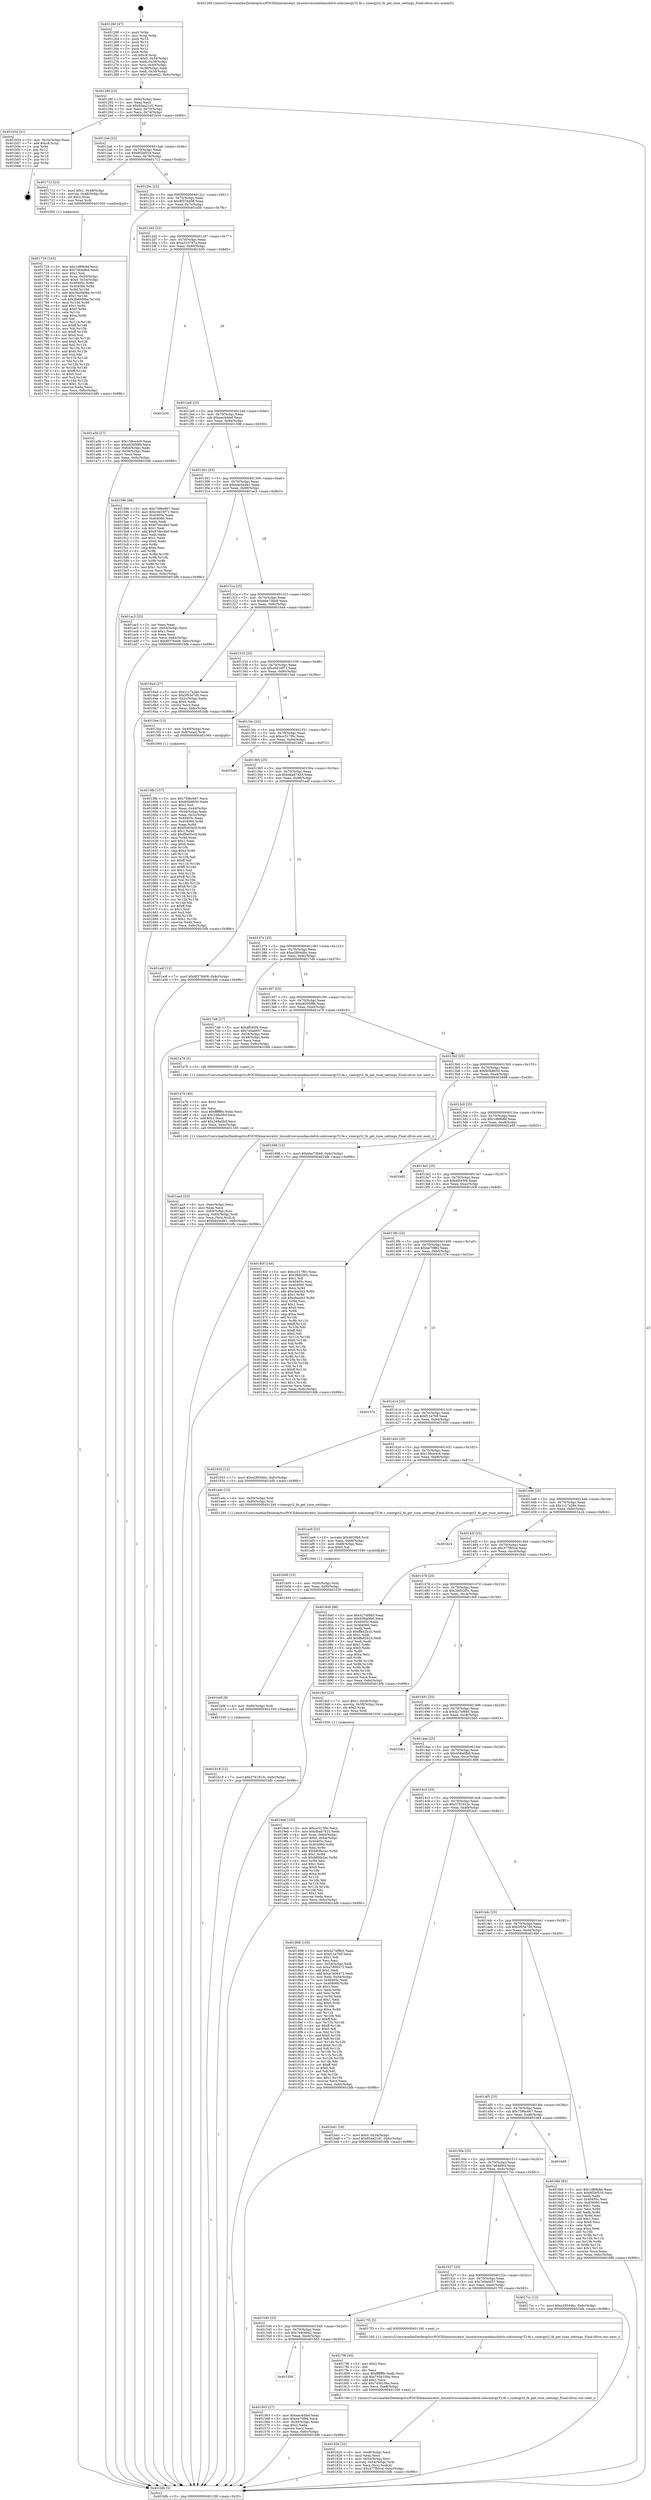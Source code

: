 digraph "0x401260" {
  label = "0x401260 (/mnt/c/Users/mathe/Desktop/tcc/POCII/binaries/extr_linuxdriversmediausbdvb-usbcinergyT2-fe.c_cinergyt2_fe_get_tune_settings_Final-ollvm.out::main(0))"
  labelloc = "t"
  node[shape=record]

  Entry [label="",width=0.3,height=0.3,shape=circle,fillcolor=black,style=filled]
  "0x40128f" [label="{
     0x40128f [23]\l
     | [instrs]\l
     &nbsp;&nbsp;0x40128f \<+3\>: mov -0x6c(%rbp),%eax\l
     &nbsp;&nbsp;0x401292 \<+2\>: mov %eax,%ecx\l
     &nbsp;&nbsp;0x401294 \<+6\>: sub $0x85aa21d1,%ecx\l
     &nbsp;&nbsp;0x40129a \<+3\>: mov %eax,-0x70(%rbp)\l
     &nbsp;&nbsp;0x40129d \<+3\>: mov %ecx,-0x74(%rbp)\l
     &nbsp;&nbsp;0x4012a0 \<+6\>: je 0000000000401b54 \<main+0x8f4\>\l
  }"]
  "0x401b54" [label="{
     0x401b54 [21]\l
     | [instrs]\l
     &nbsp;&nbsp;0x401b54 \<+3\>: mov -0x34(%rbp),%eax\l
     &nbsp;&nbsp;0x401b57 \<+7\>: add $0xc8,%rsp\l
     &nbsp;&nbsp;0x401b5e \<+1\>: pop %rbx\l
     &nbsp;&nbsp;0x401b5f \<+2\>: pop %r12\l
     &nbsp;&nbsp;0x401b61 \<+2\>: pop %r13\l
     &nbsp;&nbsp;0x401b63 \<+2\>: pop %r14\l
     &nbsp;&nbsp;0x401b65 \<+2\>: pop %r15\l
     &nbsp;&nbsp;0x401b67 \<+1\>: pop %rbp\l
     &nbsp;&nbsp;0x401b68 \<+1\>: ret\l
  }"]
  "0x4012a6" [label="{
     0x4012a6 [22]\l
     | [instrs]\l
     &nbsp;&nbsp;0x4012a6 \<+5\>: jmp 00000000004012ab \<main+0x4b\>\l
     &nbsp;&nbsp;0x4012ab \<+3\>: mov -0x70(%rbp),%eax\l
     &nbsp;&nbsp;0x4012ae \<+5\>: sub $0x8f2bf534,%eax\l
     &nbsp;&nbsp;0x4012b3 \<+3\>: mov %eax,-0x78(%rbp)\l
     &nbsp;&nbsp;0x4012b6 \<+6\>: je 0000000000401712 \<main+0x4b2\>\l
  }"]
  Exit [label="",width=0.3,height=0.3,shape=circle,fillcolor=black,style=filled,peripheries=2]
  "0x401712" [label="{
     0x401712 [23]\l
     | [instrs]\l
     &nbsp;&nbsp;0x401712 \<+7\>: movl $0x1,-0x48(%rbp)\l
     &nbsp;&nbsp;0x401719 \<+4\>: movslq -0x48(%rbp),%rax\l
     &nbsp;&nbsp;0x40171d \<+4\>: shl $0x2,%rax\l
     &nbsp;&nbsp;0x401721 \<+3\>: mov %rax,%rdi\l
     &nbsp;&nbsp;0x401724 \<+5\>: call 0000000000401050 \<malloc@plt\>\l
     | [calls]\l
     &nbsp;&nbsp;0x401050 \{1\} (unknown)\l
  }"]
  "0x4012bc" [label="{
     0x4012bc [22]\l
     | [instrs]\l
     &nbsp;&nbsp;0x4012bc \<+5\>: jmp 00000000004012c1 \<main+0x61\>\l
     &nbsp;&nbsp;0x4012c1 \<+3\>: mov -0x70(%rbp),%eax\l
     &nbsp;&nbsp;0x4012c4 \<+5\>: sub $0x8f378408,%eax\l
     &nbsp;&nbsp;0x4012c9 \<+3\>: mov %eax,-0x7c(%rbp)\l
     &nbsp;&nbsp;0x4012cc \<+6\>: je 0000000000401a5b \<main+0x7fb\>\l
  }"]
  "0x401b18" [label="{
     0x401b18 [12]\l
     | [instrs]\l
     &nbsp;&nbsp;0x401b18 \<+7\>: movl $0x5761913c,-0x6c(%rbp)\l
     &nbsp;&nbsp;0x401b1f \<+5\>: jmp 0000000000401bfb \<main+0x99b\>\l
  }"]
  "0x401a5b" [label="{
     0x401a5b [27]\l
     | [instrs]\l
     &nbsp;&nbsp;0x401a5b \<+5\>: mov $0x158ce4c9,%eax\l
     &nbsp;&nbsp;0x401a60 \<+5\>: mov $0xe8305f8b,%ecx\l
     &nbsp;&nbsp;0x401a65 \<+3\>: mov -0x64(%rbp),%edx\l
     &nbsp;&nbsp;0x401a68 \<+3\>: cmp -0x58(%rbp),%edx\l
     &nbsp;&nbsp;0x401a6b \<+3\>: cmovl %ecx,%eax\l
     &nbsp;&nbsp;0x401a6e \<+3\>: mov %eax,-0x6c(%rbp)\l
     &nbsp;&nbsp;0x401a71 \<+5\>: jmp 0000000000401bfb \<main+0x99b\>\l
  }"]
  "0x4012d2" [label="{
     0x4012d2 [22]\l
     | [instrs]\l
     &nbsp;&nbsp;0x4012d2 \<+5\>: jmp 00000000004012d7 \<main+0x77\>\l
     &nbsp;&nbsp;0x4012d7 \<+3\>: mov -0x70(%rbp),%eax\l
     &nbsp;&nbsp;0x4012da \<+5\>: sub $0xa3107e7a,%eax\l
     &nbsp;&nbsp;0x4012df \<+3\>: mov %eax,-0x80(%rbp)\l
     &nbsp;&nbsp;0x4012e2 \<+6\>: je 0000000000401b30 \<main+0x8d0\>\l
  }"]
  "0x401b0f" [label="{
     0x401b0f [9]\l
     | [instrs]\l
     &nbsp;&nbsp;0x401b0f \<+4\>: mov -0x60(%rbp),%rdi\l
     &nbsp;&nbsp;0x401b13 \<+5\>: call 0000000000401030 \<free@plt\>\l
     | [calls]\l
     &nbsp;&nbsp;0x401030 \{1\} (unknown)\l
  }"]
  "0x401b30" [label="{
     0x401b30\l
  }", style=dashed]
  "0x4012e8" [label="{
     0x4012e8 [25]\l
     | [instrs]\l
     &nbsp;&nbsp;0x4012e8 \<+5\>: jmp 00000000004012ed \<main+0x8d\>\l
     &nbsp;&nbsp;0x4012ed \<+3\>: mov -0x70(%rbp),%eax\l
     &nbsp;&nbsp;0x4012f0 \<+5\>: sub $0xaec4ddef,%eax\l
     &nbsp;&nbsp;0x4012f5 \<+6\>: mov %eax,-0x84(%rbp)\l
     &nbsp;&nbsp;0x4012fb \<+6\>: je 0000000000401596 \<main+0x336\>\l
  }"]
  "0x401b00" [label="{
     0x401b00 [15]\l
     | [instrs]\l
     &nbsp;&nbsp;0x401b00 \<+4\>: mov -0x50(%rbp),%rdi\l
     &nbsp;&nbsp;0x401b04 \<+6\>: mov %eax,-0xf0(%rbp)\l
     &nbsp;&nbsp;0x401b0a \<+5\>: call 0000000000401030 \<free@plt\>\l
     | [calls]\l
     &nbsp;&nbsp;0x401030 \{1\} (unknown)\l
  }"]
  "0x401596" [label="{
     0x401596 [88]\l
     | [instrs]\l
     &nbsp;&nbsp;0x401596 \<+5\>: mov $0x759bc667,%eax\l
     &nbsp;&nbsp;0x40159b \<+5\>: mov $0xc0d16f71,%ecx\l
     &nbsp;&nbsp;0x4015a0 \<+7\>: mov 0x40405c,%edx\l
     &nbsp;&nbsp;0x4015a7 \<+7\>: mov 0x404060,%esi\l
     &nbsp;&nbsp;0x4015ae \<+2\>: mov %edx,%edi\l
     &nbsp;&nbsp;0x4015b0 \<+6\>: sub $0x87dec4b0,%edi\l
     &nbsp;&nbsp;0x4015b6 \<+3\>: sub $0x1,%edi\l
     &nbsp;&nbsp;0x4015b9 \<+6\>: add $0x87dec4b0,%edi\l
     &nbsp;&nbsp;0x4015bf \<+3\>: imul %edi,%edx\l
     &nbsp;&nbsp;0x4015c2 \<+3\>: and $0x1,%edx\l
     &nbsp;&nbsp;0x4015c5 \<+3\>: cmp $0x0,%edx\l
     &nbsp;&nbsp;0x4015c8 \<+4\>: sete %r8b\l
     &nbsp;&nbsp;0x4015cc \<+3\>: cmp $0xa,%esi\l
     &nbsp;&nbsp;0x4015cf \<+4\>: setl %r9b\l
     &nbsp;&nbsp;0x4015d3 \<+3\>: mov %r8b,%r10b\l
     &nbsp;&nbsp;0x4015d6 \<+3\>: and %r9b,%r10b\l
     &nbsp;&nbsp;0x4015d9 \<+3\>: xor %r9b,%r8b\l
     &nbsp;&nbsp;0x4015dc \<+3\>: or %r8b,%r10b\l
     &nbsp;&nbsp;0x4015df \<+4\>: test $0x1,%r10b\l
     &nbsp;&nbsp;0x4015e3 \<+3\>: cmovne %ecx,%eax\l
     &nbsp;&nbsp;0x4015e6 \<+3\>: mov %eax,-0x6c(%rbp)\l
     &nbsp;&nbsp;0x4015e9 \<+5\>: jmp 0000000000401bfb \<main+0x99b\>\l
  }"]
  "0x401301" [label="{
     0x401301 [25]\l
     | [instrs]\l
     &nbsp;&nbsp;0x401301 \<+5\>: jmp 0000000000401306 \<main+0xa6\>\l
     &nbsp;&nbsp;0x401306 \<+3\>: mov -0x70(%rbp),%eax\l
     &nbsp;&nbsp;0x401309 \<+5\>: sub $0xb4e5e4b1,%eax\l
     &nbsp;&nbsp;0x40130e \<+6\>: mov %eax,-0x88(%rbp)\l
     &nbsp;&nbsp;0x401314 \<+6\>: je 0000000000401ac3 \<main+0x863\>\l
  }"]
  "0x401ae9" [label="{
     0x401ae9 [23]\l
     | [instrs]\l
     &nbsp;&nbsp;0x401ae9 \<+10\>: movabs $0x4020b6,%rdi\l
     &nbsp;&nbsp;0x401af3 \<+3\>: mov %eax,-0x68(%rbp)\l
     &nbsp;&nbsp;0x401af6 \<+3\>: mov -0x68(%rbp),%esi\l
     &nbsp;&nbsp;0x401af9 \<+2\>: mov $0x0,%al\l
     &nbsp;&nbsp;0x401afb \<+5\>: call 0000000000401040 \<printf@plt\>\l
     | [calls]\l
     &nbsp;&nbsp;0x401040 \{1\} (unknown)\l
  }"]
  "0x401ac3" [label="{
     0x401ac3 [25]\l
     | [instrs]\l
     &nbsp;&nbsp;0x401ac3 \<+2\>: xor %eax,%eax\l
     &nbsp;&nbsp;0x401ac5 \<+3\>: mov -0x64(%rbp),%ecx\l
     &nbsp;&nbsp;0x401ac8 \<+3\>: sub $0x1,%eax\l
     &nbsp;&nbsp;0x401acb \<+2\>: sub %eax,%ecx\l
     &nbsp;&nbsp;0x401acd \<+3\>: mov %ecx,-0x64(%rbp)\l
     &nbsp;&nbsp;0x401ad0 \<+7\>: movl $0x8f378408,-0x6c(%rbp)\l
     &nbsp;&nbsp;0x401ad7 \<+5\>: jmp 0000000000401bfb \<main+0x99b\>\l
  }"]
  "0x40131a" [label="{
     0x40131a [25]\l
     | [instrs]\l
     &nbsp;&nbsp;0x40131a \<+5\>: jmp 000000000040131f \<main+0xbf\>\l
     &nbsp;&nbsp;0x40131f \<+3\>: mov -0x70(%rbp),%eax\l
     &nbsp;&nbsp;0x401322 \<+5\>: sub $0xbbe73bb9,%eax\l
     &nbsp;&nbsp;0x401327 \<+6\>: mov %eax,-0x8c(%rbp)\l
     &nbsp;&nbsp;0x40132d \<+6\>: je 00000000004016a4 \<main+0x444\>\l
  }"]
  "0x401aa3" [label="{
     0x401aa3 [32]\l
     | [instrs]\l
     &nbsp;&nbsp;0x401aa3 \<+6\>: mov -0xec(%rbp),%ecx\l
     &nbsp;&nbsp;0x401aa9 \<+3\>: imul %eax,%ecx\l
     &nbsp;&nbsp;0x401aac \<+4\>: mov -0x60(%rbp),%rsi\l
     &nbsp;&nbsp;0x401ab0 \<+4\>: movslq -0x64(%rbp),%rdi\l
     &nbsp;&nbsp;0x401ab4 \<+3\>: mov %ecx,(%rsi,%rdi,4)\l
     &nbsp;&nbsp;0x401ab7 \<+7\>: movl $0xb4e5e4b1,-0x6c(%rbp)\l
     &nbsp;&nbsp;0x401abe \<+5\>: jmp 0000000000401bfb \<main+0x99b\>\l
  }"]
  "0x4016a4" [label="{
     0x4016a4 [27]\l
     | [instrs]\l
     &nbsp;&nbsp;0x4016a4 \<+5\>: mov $0x1c17a28e,%eax\l
     &nbsp;&nbsp;0x4016a9 \<+5\>: mov $0x5f55e7d0,%ecx\l
     &nbsp;&nbsp;0x4016ae \<+3\>: mov -0x2c(%rbp),%edx\l
     &nbsp;&nbsp;0x4016b1 \<+3\>: cmp $0x0,%edx\l
     &nbsp;&nbsp;0x4016b4 \<+3\>: cmove %ecx,%eax\l
     &nbsp;&nbsp;0x4016b7 \<+3\>: mov %eax,-0x6c(%rbp)\l
     &nbsp;&nbsp;0x4016ba \<+5\>: jmp 0000000000401bfb \<main+0x99b\>\l
  }"]
  "0x401333" [label="{
     0x401333 [25]\l
     | [instrs]\l
     &nbsp;&nbsp;0x401333 \<+5\>: jmp 0000000000401338 \<main+0xd8\>\l
     &nbsp;&nbsp;0x401338 \<+3\>: mov -0x70(%rbp),%eax\l
     &nbsp;&nbsp;0x40133b \<+5\>: sub $0xc0d16f71,%eax\l
     &nbsp;&nbsp;0x401340 \<+6\>: mov %eax,-0x90(%rbp)\l
     &nbsp;&nbsp;0x401346 \<+6\>: je 00000000004015ee \<main+0x38e\>\l
  }"]
  "0x401a7b" [label="{
     0x401a7b [40]\l
     | [instrs]\l
     &nbsp;&nbsp;0x401a7b \<+5\>: mov $0x2,%ecx\l
     &nbsp;&nbsp;0x401a80 \<+1\>: cltd\l
     &nbsp;&nbsp;0x401a81 \<+2\>: idiv %ecx\l
     &nbsp;&nbsp;0x401a83 \<+6\>: imul $0xfffffffe,%edx,%ecx\l
     &nbsp;&nbsp;0x401a89 \<+6\>: sub $0x248a5fcf,%ecx\l
     &nbsp;&nbsp;0x401a8f \<+3\>: add $0x1,%ecx\l
     &nbsp;&nbsp;0x401a92 \<+6\>: add $0x248a5fcf,%ecx\l
     &nbsp;&nbsp;0x401a98 \<+6\>: mov %ecx,-0xec(%rbp)\l
     &nbsp;&nbsp;0x401a9e \<+5\>: call 0000000000401160 \<next_i\>\l
     | [calls]\l
     &nbsp;&nbsp;0x401160 \{1\} (/mnt/c/Users/mathe/Desktop/tcc/POCII/binaries/extr_linuxdriversmediausbdvb-usbcinergyT2-fe.c_cinergyt2_fe_get_tune_settings_Final-ollvm.out::next_i)\l
  }"]
  "0x4015ee" [label="{
     0x4015ee [13]\l
     | [instrs]\l
     &nbsp;&nbsp;0x4015ee \<+4\>: mov -0x40(%rbp),%rax\l
     &nbsp;&nbsp;0x4015f2 \<+4\>: mov 0x8(%rax),%rdi\l
     &nbsp;&nbsp;0x4015f6 \<+5\>: call 0000000000401060 \<atoi@plt\>\l
     | [calls]\l
     &nbsp;&nbsp;0x401060 \{1\} (unknown)\l
  }"]
  "0x40134c" [label="{
     0x40134c [25]\l
     | [instrs]\l
     &nbsp;&nbsp;0x40134c \<+5\>: jmp 0000000000401351 \<main+0xf1\>\l
     &nbsp;&nbsp;0x401351 \<+3\>: mov -0x70(%rbp),%eax\l
     &nbsp;&nbsp;0x401354 \<+5\>: sub $0xcc517f0c,%eax\l
     &nbsp;&nbsp;0x401359 \<+6\>: mov %eax,-0x94(%rbp)\l
     &nbsp;&nbsp;0x40135f \<+6\>: je 0000000000401bd2 \<main+0x972\>\l
  }"]
  "0x4019e6" [label="{
     0x4019e6 [105]\l
     | [instrs]\l
     &nbsp;&nbsp;0x4019e6 \<+5\>: mov $0xcc517f0c,%ecx\l
     &nbsp;&nbsp;0x4019eb \<+5\>: mov $0xdbad7423,%edx\l
     &nbsp;&nbsp;0x4019f0 \<+4\>: mov %rax,-0x60(%rbp)\l
     &nbsp;&nbsp;0x4019f4 \<+7\>: movl $0x0,-0x64(%rbp)\l
     &nbsp;&nbsp;0x4019fb \<+7\>: mov 0x40405c,%esi\l
     &nbsp;&nbsp;0x401a02 \<+8\>: mov 0x404060,%r8d\l
     &nbsp;&nbsp;0x401a0a \<+3\>: mov %esi,%r9d\l
     &nbsp;&nbsp;0x401a0d \<+7\>: add $0xb80fa2ac,%r9d\l
     &nbsp;&nbsp;0x401a14 \<+4\>: sub $0x1,%r9d\l
     &nbsp;&nbsp;0x401a18 \<+7\>: sub $0xb80fa2ac,%r9d\l
     &nbsp;&nbsp;0x401a1f \<+4\>: imul %r9d,%esi\l
     &nbsp;&nbsp;0x401a23 \<+3\>: and $0x1,%esi\l
     &nbsp;&nbsp;0x401a26 \<+3\>: cmp $0x0,%esi\l
     &nbsp;&nbsp;0x401a29 \<+4\>: sete %r10b\l
     &nbsp;&nbsp;0x401a2d \<+4\>: cmp $0xa,%r8d\l
     &nbsp;&nbsp;0x401a31 \<+4\>: setl %r11b\l
     &nbsp;&nbsp;0x401a35 \<+3\>: mov %r10b,%bl\l
     &nbsp;&nbsp;0x401a38 \<+3\>: and %r11b,%bl\l
     &nbsp;&nbsp;0x401a3b \<+3\>: xor %r11b,%r10b\l
     &nbsp;&nbsp;0x401a3e \<+3\>: or %r10b,%bl\l
     &nbsp;&nbsp;0x401a41 \<+3\>: test $0x1,%bl\l
     &nbsp;&nbsp;0x401a44 \<+3\>: cmovne %edx,%ecx\l
     &nbsp;&nbsp;0x401a47 \<+3\>: mov %ecx,-0x6c(%rbp)\l
     &nbsp;&nbsp;0x401a4a \<+5\>: jmp 0000000000401bfb \<main+0x99b\>\l
  }"]
  "0x401bd2" [label="{
     0x401bd2\l
  }", style=dashed]
  "0x401365" [label="{
     0x401365 [25]\l
     | [instrs]\l
     &nbsp;&nbsp;0x401365 \<+5\>: jmp 000000000040136a \<main+0x10a\>\l
     &nbsp;&nbsp;0x40136a \<+3\>: mov -0x70(%rbp),%eax\l
     &nbsp;&nbsp;0x40136d \<+5\>: sub $0xdbad7423,%eax\l
     &nbsp;&nbsp;0x401372 \<+6\>: mov %eax,-0x98(%rbp)\l
     &nbsp;&nbsp;0x401378 \<+6\>: je 0000000000401a4f \<main+0x7ef\>\l
  }"]
  "0x401820" [label="{
     0x401820 [32]\l
     | [instrs]\l
     &nbsp;&nbsp;0x401820 \<+6\>: mov -0xe8(%rbp),%ecx\l
     &nbsp;&nbsp;0x401826 \<+3\>: imul %eax,%ecx\l
     &nbsp;&nbsp;0x401829 \<+4\>: mov -0x50(%rbp),%rsi\l
     &nbsp;&nbsp;0x40182d \<+4\>: movslq -0x54(%rbp),%rdi\l
     &nbsp;&nbsp;0x401831 \<+3\>: mov %ecx,(%rsi,%rdi,4)\l
     &nbsp;&nbsp;0x401834 \<+7\>: movl $0x377fb5cd,-0x6c(%rbp)\l
     &nbsp;&nbsp;0x40183b \<+5\>: jmp 0000000000401bfb \<main+0x99b\>\l
  }"]
  "0x401a4f" [label="{
     0x401a4f [12]\l
     | [instrs]\l
     &nbsp;&nbsp;0x401a4f \<+7\>: movl $0x8f378408,-0x6c(%rbp)\l
     &nbsp;&nbsp;0x401a56 \<+5\>: jmp 0000000000401bfb \<main+0x99b\>\l
  }"]
  "0x40137e" [label="{
     0x40137e [25]\l
     | [instrs]\l
     &nbsp;&nbsp;0x40137e \<+5\>: jmp 0000000000401383 \<main+0x123\>\l
     &nbsp;&nbsp;0x401383 \<+3\>: mov -0x70(%rbp),%eax\l
     &nbsp;&nbsp;0x401386 \<+5\>: sub $0xe28044bc,%eax\l
     &nbsp;&nbsp;0x40138b \<+6\>: mov %eax,-0x9c(%rbp)\l
     &nbsp;&nbsp;0x401391 \<+6\>: je 00000000004017d8 \<main+0x578\>\l
  }"]
  "0x4017f8" [label="{
     0x4017f8 [40]\l
     | [instrs]\l
     &nbsp;&nbsp;0x4017f8 \<+5\>: mov $0x2,%ecx\l
     &nbsp;&nbsp;0x4017fd \<+1\>: cltd\l
     &nbsp;&nbsp;0x4017fe \<+2\>: idiv %ecx\l
     &nbsp;&nbsp;0x401800 \<+6\>: imul $0xfffffffe,%edx,%ecx\l
     &nbsp;&nbsp;0x401806 \<+6\>: sub $0x7456106a,%ecx\l
     &nbsp;&nbsp;0x40180c \<+3\>: add $0x1,%ecx\l
     &nbsp;&nbsp;0x40180f \<+6\>: add $0x7456106a,%ecx\l
     &nbsp;&nbsp;0x401815 \<+6\>: mov %ecx,-0xe8(%rbp)\l
     &nbsp;&nbsp;0x40181b \<+5\>: call 0000000000401160 \<next_i\>\l
     | [calls]\l
     &nbsp;&nbsp;0x401160 \{1\} (/mnt/c/Users/mathe/Desktop/tcc/POCII/binaries/extr_linuxdriversmediausbdvb-usbcinergyT2-fe.c_cinergyt2_fe_get_tune_settings_Final-ollvm.out::next_i)\l
  }"]
  "0x4017d8" [label="{
     0x4017d8 [27]\l
     | [instrs]\l
     &nbsp;&nbsp;0x4017d8 \<+5\>: mov $0xdf545f4,%eax\l
     &nbsp;&nbsp;0x4017dd \<+5\>: mov $0x7e0ab057,%ecx\l
     &nbsp;&nbsp;0x4017e2 \<+3\>: mov -0x54(%rbp),%edx\l
     &nbsp;&nbsp;0x4017e5 \<+3\>: cmp -0x48(%rbp),%edx\l
     &nbsp;&nbsp;0x4017e8 \<+3\>: cmovl %ecx,%eax\l
     &nbsp;&nbsp;0x4017eb \<+3\>: mov %eax,-0x6c(%rbp)\l
     &nbsp;&nbsp;0x4017ee \<+5\>: jmp 0000000000401bfb \<main+0x99b\>\l
  }"]
  "0x401397" [label="{
     0x401397 [25]\l
     | [instrs]\l
     &nbsp;&nbsp;0x401397 \<+5\>: jmp 000000000040139c \<main+0x13c\>\l
     &nbsp;&nbsp;0x40139c \<+3\>: mov -0x70(%rbp),%eax\l
     &nbsp;&nbsp;0x40139f \<+5\>: sub $0xe8305f8b,%eax\l
     &nbsp;&nbsp;0x4013a4 \<+6\>: mov %eax,-0xa0(%rbp)\l
     &nbsp;&nbsp;0x4013aa \<+6\>: je 0000000000401a76 \<main+0x816\>\l
  }"]
  "0x401729" [label="{
     0x401729 [163]\l
     | [instrs]\l
     &nbsp;&nbsp;0x401729 \<+5\>: mov $0x1d89b8d,%ecx\l
     &nbsp;&nbsp;0x40172e \<+5\>: mov $0x7a64d9cf,%edx\l
     &nbsp;&nbsp;0x401733 \<+3\>: mov $0x1,%sil\l
     &nbsp;&nbsp;0x401736 \<+4\>: mov %rax,-0x50(%rbp)\l
     &nbsp;&nbsp;0x40173a \<+7\>: movl $0x0,-0x54(%rbp)\l
     &nbsp;&nbsp;0x401741 \<+8\>: mov 0x40405c,%r8d\l
     &nbsp;&nbsp;0x401749 \<+8\>: mov 0x404060,%r9d\l
     &nbsp;&nbsp;0x401751 \<+3\>: mov %r8d,%r10d\l
     &nbsp;&nbsp;0x401754 \<+7\>: add $0x3be949be,%r10d\l
     &nbsp;&nbsp;0x40175b \<+4\>: sub $0x1,%r10d\l
     &nbsp;&nbsp;0x40175f \<+7\>: sub $0x3be949be,%r10d\l
     &nbsp;&nbsp;0x401766 \<+4\>: imul %r10d,%r8d\l
     &nbsp;&nbsp;0x40176a \<+4\>: and $0x1,%r8d\l
     &nbsp;&nbsp;0x40176e \<+4\>: cmp $0x0,%r8d\l
     &nbsp;&nbsp;0x401772 \<+4\>: sete %r11b\l
     &nbsp;&nbsp;0x401776 \<+4\>: cmp $0xa,%r9d\l
     &nbsp;&nbsp;0x40177a \<+3\>: setl %bl\l
     &nbsp;&nbsp;0x40177d \<+3\>: mov %r11b,%r14b\l
     &nbsp;&nbsp;0x401780 \<+4\>: xor $0xff,%r14b\l
     &nbsp;&nbsp;0x401784 \<+3\>: mov %bl,%r15b\l
     &nbsp;&nbsp;0x401787 \<+4\>: xor $0xff,%r15b\l
     &nbsp;&nbsp;0x40178b \<+4\>: xor $0x0,%sil\l
     &nbsp;&nbsp;0x40178f \<+3\>: mov %r14b,%r12b\l
     &nbsp;&nbsp;0x401792 \<+4\>: and $0x0,%r12b\l
     &nbsp;&nbsp;0x401796 \<+3\>: and %sil,%r11b\l
     &nbsp;&nbsp;0x401799 \<+3\>: mov %r15b,%r13b\l
     &nbsp;&nbsp;0x40179c \<+4\>: and $0x0,%r13b\l
     &nbsp;&nbsp;0x4017a0 \<+3\>: and %sil,%bl\l
     &nbsp;&nbsp;0x4017a3 \<+3\>: or %r11b,%r12b\l
     &nbsp;&nbsp;0x4017a6 \<+3\>: or %bl,%r13b\l
     &nbsp;&nbsp;0x4017a9 \<+3\>: xor %r13b,%r12b\l
     &nbsp;&nbsp;0x4017ac \<+3\>: or %r15b,%r14b\l
     &nbsp;&nbsp;0x4017af \<+4\>: xor $0xff,%r14b\l
     &nbsp;&nbsp;0x4017b3 \<+4\>: or $0x0,%sil\l
     &nbsp;&nbsp;0x4017b7 \<+3\>: and %sil,%r14b\l
     &nbsp;&nbsp;0x4017ba \<+3\>: or %r14b,%r12b\l
     &nbsp;&nbsp;0x4017bd \<+4\>: test $0x1,%r12b\l
     &nbsp;&nbsp;0x4017c1 \<+3\>: cmovne %edx,%ecx\l
     &nbsp;&nbsp;0x4017c4 \<+3\>: mov %ecx,-0x6c(%rbp)\l
     &nbsp;&nbsp;0x4017c7 \<+5\>: jmp 0000000000401bfb \<main+0x99b\>\l
  }"]
  "0x401a76" [label="{
     0x401a76 [5]\l
     | [instrs]\l
     &nbsp;&nbsp;0x401a76 \<+5\>: call 0000000000401160 \<next_i\>\l
     | [calls]\l
     &nbsp;&nbsp;0x401160 \{1\} (/mnt/c/Users/mathe/Desktop/tcc/POCII/binaries/extr_linuxdriversmediausbdvb-usbcinergyT2-fe.c_cinergyt2_fe_get_tune_settings_Final-ollvm.out::next_i)\l
  }"]
  "0x4013b0" [label="{
     0x4013b0 [25]\l
     | [instrs]\l
     &nbsp;&nbsp;0x4013b0 \<+5\>: jmp 00000000004013b5 \<main+0x155\>\l
     &nbsp;&nbsp;0x4013b5 \<+3\>: mov -0x70(%rbp),%eax\l
     &nbsp;&nbsp;0x4013b8 \<+5\>: sub $0xfe5b8650,%eax\l
     &nbsp;&nbsp;0x4013bd \<+6\>: mov %eax,-0xa4(%rbp)\l
     &nbsp;&nbsp;0x4013c3 \<+6\>: je 0000000000401698 \<main+0x438\>\l
  }"]
  "0x4015fb" [label="{
     0x4015fb [157]\l
     | [instrs]\l
     &nbsp;&nbsp;0x4015fb \<+5\>: mov $0x759bc667,%ecx\l
     &nbsp;&nbsp;0x401600 \<+5\>: mov $0xfe5b8650,%edx\l
     &nbsp;&nbsp;0x401605 \<+3\>: mov $0x1,%sil\l
     &nbsp;&nbsp;0x401608 \<+3\>: mov %eax,-0x44(%rbp)\l
     &nbsp;&nbsp;0x40160b \<+3\>: mov -0x44(%rbp),%eax\l
     &nbsp;&nbsp;0x40160e \<+3\>: mov %eax,-0x2c(%rbp)\l
     &nbsp;&nbsp;0x401611 \<+7\>: mov 0x40405c,%eax\l
     &nbsp;&nbsp;0x401618 \<+8\>: mov 0x404060,%r8d\l
     &nbsp;&nbsp;0x401620 \<+3\>: mov %eax,%r9d\l
     &nbsp;&nbsp;0x401623 \<+7\>: sub $0xf5e0543f,%r9d\l
     &nbsp;&nbsp;0x40162a \<+4\>: sub $0x1,%r9d\l
     &nbsp;&nbsp;0x40162e \<+7\>: add $0xf5e0543f,%r9d\l
     &nbsp;&nbsp;0x401635 \<+4\>: imul %r9d,%eax\l
     &nbsp;&nbsp;0x401639 \<+3\>: and $0x1,%eax\l
     &nbsp;&nbsp;0x40163c \<+3\>: cmp $0x0,%eax\l
     &nbsp;&nbsp;0x40163f \<+4\>: sete %r10b\l
     &nbsp;&nbsp;0x401643 \<+4\>: cmp $0xa,%r8d\l
     &nbsp;&nbsp;0x401647 \<+4\>: setl %r11b\l
     &nbsp;&nbsp;0x40164b \<+3\>: mov %r10b,%bl\l
     &nbsp;&nbsp;0x40164e \<+3\>: xor $0xff,%bl\l
     &nbsp;&nbsp;0x401651 \<+3\>: mov %r11b,%r14b\l
     &nbsp;&nbsp;0x401654 \<+4\>: xor $0xff,%r14b\l
     &nbsp;&nbsp;0x401658 \<+4\>: xor $0x1,%sil\l
     &nbsp;&nbsp;0x40165c \<+3\>: mov %bl,%r15b\l
     &nbsp;&nbsp;0x40165f \<+4\>: and $0xff,%r15b\l
     &nbsp;&nbsp;0x401663 \<+3\>: and %sil,%r10b\l
     &nbsp;&nbsp;0x401666 \<+3\>: mov %r14b,%r12b\l
     &nbsp;&nbsp;0x401669 \<+4\>: and $0xff,%r12b\l
     &nbsp;&nbsp;0x40166d \<+3\>: and %sil,%r11b\l
     &nbsp;&nbsp;0x401670 \<+3\>: or %r10b,%r15b\l
     &nbsp;&nbsp;0x401673 \<+3\>: or %r11b,%r12b\l
     &nbsp;&nbsp;0x401676 \<+3\>: xor %r12b,%r15b\l
     &nbsp;&nbsp;0x401679 \<+3\>: or %r14b,%bl\l
     &nbsp;&nbsp;0x40167c \<+3\>: xor $0xff,%bl\l
     &nbsp;&nbsp;0x40167f \<+4\>: or $0x1,%sil\l
     &nbsp;&nbsp;0x401683 \<+3\>: and %sil,%bl\l
     &nbsp;&nbsp;0x401686 \<+3\>: or %bl,%r15b\l
     &nbsp;&nbsp;0x401689 \<+4\>: test $0x1,%r15b\l
     &nbsp;&nbsp;0x40168d \<+3\>: cmovne %edx,%ecx\l
     &nbsp;&nbsp;0x401690 \<+3\>: mov %ecx,-0x6c(%rbp)\l
     &nbsp;&nbsp;0x401693 \<+5\>: jmp 0000000000401bfb \<main+0x99b\>\l
  }"]
  "0x401698" [label="{
     0x401698 [12]\l
     | [instrs]\l
     &nbsp;&nbsp;0x401698 \<+7\>: movl $0xbbe73bb9,-0x6c(%rbp)\l
     &nbsp;&nbsp;0x40169f \<+5\>: jmp 0000000000401bfb \<main+0x99b\>\l
  }"]
  "0x4013c9" [label="{
     0x4013c9 [25]\l
     | [instrs]\l
     &nbsp;&nbsp;0x4013c9 \<+5\>: jmp 00000000004013ce \<main+0x16e\>\l
     &nbsp;&nbsp;0x4013ce \<+3\>: mov -0x70(%rbp),%eax\l
     &nbsp;&nbsp;0x4013d1 \<+5\>: sub $0x1d89b8d,%eax\l
     &nbsp;&nbsp;0x4013d6 \<+6\>: mov %eax,-0xa8(%rbp)\l
     &nbsp;&nbsp;0x4013dc \<+6\>: je 0000000000401b85 \<main+0x925\>\l
  }"]
  "0x401260" [label="{
     0x401260 [47]\l
     | [instrs]\l
     &nbsp;&nbsp;0x401260 \<+1\>: push %rbp\l
     &nbsp;&nbsp;0x401261 \<+3\>: mov %rsp,%rbp\l
     &nbsp;&nbsp;0x401264 \<+2\>: push %r15\l
     &nbsp;&nbsp;0x401266 \<+2\>: push %r14\l
     &nbsp;&nbsp;0x401268 \<+2\>: push %r13\l
     &nbsp;&nbsp;0x40126a \<+2\>: push %r12\l
     &nbsp;&nbsp;0x40126c \<+1\>: push %rbx\l
     &nbsp;&nbsp;0x40126d \<+7\>: sub $0xc8,%rsp\l
     &nbsp;&nbsp;0x401274 \<+7\>: movl $0x0,-0x34(%rbp)\l
     &nbsp;&nbsp;0x40127b \<+3\>: mov %edi,-0x38(%rbp)\l
     &nbsp;&nbsp;0x40127e \<+4\>: mov %rsi,-0x40(%rbp)\l
     &nbsp;&nbsp;0x401282 \<+3\>: mov -0x38(%rbp),%edi\l
     &nbsp;&nbsp;0x401285 \<+3\>: mov %edi,-0x30(%rbp)\l
     &nbsp;&nbsp;0x401288 \<+7\>: movl $0x7e9ce942,-0x6c(%rbp)\l
  }"]
  "0x401b85" [label="{
     0x401b85\l
  }", style=dashed]
  "0x4013e2" [label="{
     0x4013e2 [25]\l
     | [instrs]\l
     &nbsp;&nbsp;0x4013e2 \<+5\>: jmp 00000000004013e7 \<main+0x187\>\l
     &nbsp;&nbsp;0x4013e7 \<+3\>: mov -0x70(%rbp),%eax\l
     &nbsp;&nbsp;0x4013ea \<+5\>: sub $0xdf545f4,%eax\l
     &nbsp;&nbsp;0x4013ef \<+6\>: mov %eax,-0xac(%rbp)\l
     &nbsp;&nbsp;0x4013f5 \<+6\>: je 000000000040193f \<main+0x6df\>\l
  }"]
  "0x401bfb" [label="{
     0x401bfb [5]\l
     | [instrs]\l
     &nbsp;&nbsp;0x401bfb \<+5\>: jmp 000000000040128f \<main+0x2f\>\l
  }"]
  "0x40193f" [label="{
     0x40193f [144]\l
     | [instrs]\l
     &nbsp;&nbsp;0x40193f \<+5\>: mov $0xcc517f0c,%eax\l
     &nbsp;&nbsp;0x401944 \<+5\>: mov $0x38d02f5c,%ecx\l
     &nbsp;&nbsp;0x401949 \<+2\>: mov $0x1,%dl\l
     &nbsp;&nbsp;0x40194b \<+7\>: mov 0x40405c,%esi\l
     &nbsp;&nbsp;0x401952 \<+7\>: mov 0x404060,%edi\l
     &nbsp;&nbsp;0x401959 \<+3\>: mov %esi,%r8d\l
     &nbsp;&nbsp;0x40195c \<+7\>: add $0xcbacfa3,%r8d\l
     &nbsp;&nbsp;0x401963 \<+4\>: sub $0x1,%r8d\l
     &nbsp;&nbsp;0x401967 \<+7\>: sub $0xcbacfa3,%r8d\l
     &nbsp;&nbsp;0x40196e \<+4\>: imul %r8d,%esi\l
     &nbsp;&nbsp;0x401972 \<+3\>: and $0x1,%esi\l
     &nbsp;&nbsp;0x401975 \<+3\>: cmp $0x0,%esi\l
     &nbsp;&nbsp;0x401978 \<+4\>: sete %r9b\l
     &nbsp;&nbsp;0x40197c \<+3\>: cmp $0xa,%edi\l
     &nbsp;&nbsp;0x40197f \<+4\>: setl %r10b\l
     &nbsp;&nbsp;0x401983 \<+3\>: mov %r9b,%r11b\l
     &nbsp;&nbsp;0x401986 \<+4\>: xor $0xff,%r11b\l
     &nbsp;&nbsp;0x40198a \<+3\>: mov %r10b,%bl\l
     &nbsp;&nbsp;0x40198d \<+3\>: xor $0xff,%bl\l
     &nbsp;&nbsp;0x401990 \<+3\>: xor $0x0,%dl\l
     &nbsp;&nbsp;0x401993 \<+3\>: mov %r11b,%r14b\l
     &nbsp;&nbsp;0x401996 \<+4\>: and $0x0,%r14b\l
     &nbsp;&nbsp;0x40199a \<+3\>: and %dl,%r9b\l
     &nbsp;&nbsp;0x40199d \<+3\>: mov %bl,%r15b\l
     &nbsp;&nbsp;0x4019a0 \<+4\>: and $0x0,%r15b\l
     &nbsp;&nbsp;0x4019a4 \<+3\>: and %dl,%r10b\l
     &nbsp;&nbsp;0x4019a7 \<+3\>: or %r9b,%r14b\l
     &nbsp;&nbsp;0x4019aa \<+3\>: or %r10b,%r15b\l
     &nbsp;&nbsp;0x4019ad \<+3\>: xor %r15b,%r14b\l
     &nbsp;&nbsp;0x4019b0 \<+3\>: or %bl,%r11b\l
     &nbsp;&nbsp;0x4019b3 \<+4\>: xor $0xff,%r11b\l
     &nbsp;&nbsp;0x4019b7 \<+3\>: or $0x0,%dl\l
     &nbsp;&nbsp;0x4019ba \<+3\>: and %dl,%r11b\l
     &nbsp;&nbsp;0x4019bd \<+3\>: or %r11b,%r14b\l
     &nbsp;&nbsp;0x4019c0 \<+4\>: test $0x1,%r14b\l
     &nbsp;&nbsp;0x4019c4 \<+3\>: cmovne %ecx,%eax\l
     &nbsp;&nbsp;0x4019c7 \<+3\>: mov %eax,-0x6c(%rbp)\l
     &nbsp;&nbsp;0x4019ca \<+5\>: jmp 0000000000401bfb \<main+0x99b\>\l
  }"]
  "0x4013fb" [label="{
     0x4013fb [25]\l
     | [instrs]\l
     &nbsp;&nbsp;0x4013fb \<+5\>: jmp 0000000000401400 \<main+0x1a0\>\l
     &nbsp;&nbsp;0x401400 \<+3\>: mov -0x70(%rbp),%eax\l
     &nbsp;&nbsp;0x401403 \<+5\>: sub $0xee70f9d,%eax\l
     &nbsp;&nbsp;0x401408 \<+6\>: mov %eax,-0xb0(%rbp)\l
     &nbsp;&nbsp;0x40140e \<+6\>: je 000000000040157e \<main+0x31e\>\l
  }"]
  "0x401559" [label="{
     0x401559\l
  }", style=dashed]
  "0x40157e" [label="{
     0x40157e\l
  }", style=dashed]
  "0x401414" [label="{
     0x401414 [25]\l
     | [instrs]\l
     &nbsp;&nbsp;0x401414 \<+5\>: jmp 0000000000401419 \<main+0x1b9\>\l
     &nbsp;&nbsp;0x401419 \<+3\>: mov -0x70(%rbp),%eax\l
     &nbsp;&nbsp;0x40141c \<+5\>: sub $0xf11e7b9,%eax\l
     &nbsp;&nbsp;0x401421 \<+6\>: mov %eax,-0xb4(%rbp)\l
     &nbsp;&nbsp;0x401427 \<+6\>: je 0000000000401933 \<main+0x6d3\>\l
  }"]
  "0x401563" [label="{
     0x401563 [27]\l
     | [instrs]\l
     &nbsp;&nbsp;0x401563 \<+5\>: mov $0xaec4ddef,%eax\l
     &nbsp;&nbsp;0x401568 \<+5\>: mov $0xee70f9d,%ecx\l
     &nbsp;&nbsp;0x40156d \<+3\>: mov -0x30(%rbp),%edx\l
     &nbsp;&nbsp;0x401570 \<+3\>: cmp $0x2,%edx\l
     &nbsp;&nbsp;0x401573 \<+3\>: cmovne %ecx,%eax\l
     &nbsp;&nbsp;0x401576 \<+3\>: mov %eax,-0x6c(%rbp)\l
     &nbsp;&nbsp;0x401579 \<+5\>: jmp 0000000000401bfb \<main+0x99b\>\l
  }"]
  "0x401933" [label="{
     0x401933 [12]\l
     | [instrs]\l
     &nbsp;&nbsp;0x401933 \<+7\>: movl $0xe28044bc,-0x6c(%rbp)\l
     &nbsp;&nbsp;0x40193a \<+5\>: jmp 0000000000401bfb \<main+0x99b\>\l
  }"]
  "0x40142d" [label="{
     0x40142d [25]\l
     | [instrs]\l
     &nbsp;&nbsp;0x40142d \<+5\>: jmp 0000000000401432 \<main+0x1d2\>\l
     &nbsp;&nbsp;0x401432 \<+3\>: mov -0x70(%rbp),%eax\l
     &nbsp;&nbsp;0x401435 \<+5\>: sub $0x158ce4c9,%eax\l
     &nbsp;&nbsp;0x40143a \<+6\>: mov %eax,-0xb8(%rbp)\l
     &nbsp;&nbsp;0x401440 \<+6\>: je 0000000000401adc \<main+0x87c\>\l
  }"]
  "0x401540" [label="{
     0x401540 [25]\l
     | [instrs]\l
     &nbsp;&nbsp;0x401540 \<+5\>: jmp 0000000000401545 \<main+0x2e5\>\l
     &nbsp;&nbsp;0x401545 \<+3\>: mov -0x70(%rbp),%eax\l
     &nbsp;&nbsp;0x401548 \<+5\>: sub $0x7e9ce942,%eax\l
     &nbsp;&nbsp;0x40154d \<+6\>: mov %eax,-0xe4(%rbp)\l
     &nbsp;&nbsp;0x401553 \<+6\>: je 0000000000401563 \<main+0x303\>\l
  }"]
  "0x401adc" [label="{
     0x401adc [13]\l
     | [instrs]\l
     &nbsp;&nbsp;0x401adc \<+4\>: mov -0x50(%rbp),%rdi\l
     &nbsp;&nbsp;0x401ae0 \<+4\>: mov -0x60(%rbp),%rsi\l
     &nbsp;&nbsp;0x401ae4 \<+5\>: call 0000000000401240 \<cinergyt2_fe_get_tune_settings\>\l
     | [calls]\l
     &nbsp;&nbsp;0x401240 \{1\} (/mnt/c/Users/mathe/Desktop/tcc/POCII/binaries/extr_linuxdriversmediausbdvb-usbcinergyT2-fe.c_cinergyt2_fe_get_tune_settings_Final-ollvm.out::cinergyt2_fe_get_tune_settings)\l
  }"]
  "0x401446" [label="{
     0x401446 [25]\l
     | [instrs]\l
     &nbsp;&nbsp;0x401446 \<+5\>: jmp 000000000040144b \<main+0x1eb\>\l
     &nbsp;&nbsp;0x40144b \<+3\>: mov -0x70(%rbp),%eax\l
     &nbsp;&nbsp;0x40144e \<+5\>: sub $0x1c17a28e,%eax\l
     &nbsp;&nbsp;0x401453 \<+6\>: mov %eax,-0xbc(%rbp)\l
     &nbsp;&nbsp;0x401459 \<+6\>: je 0000000000401b24 \<main+0x8c4\>\l
  }"]
  "0x4017f3" [label="{
     0x4017f3 [5]\l
     | [instrs]\l
     &nbsp;&nbsp;0x4017f3 \<+5\>: call 0000000000401160 \<next_i\>\l
     | [calls]\l
     &nbsp;&nbsp;0x401160 \{1\} (/mnt/c/Users/mathe/Desktop/tcc/POCII/binaries/extr_linuxdriversmediausbdvb-usbcinergyT2-fe.c_cinergyt2_fe_get_tune_settings_Final-ollvm.out::next_i)\l
  }"]
  "0x401b24" [label="{
     0x401b24\l
  }", style=dashed]
  "0x40145f" [label="{
     0x40145f [25]\l
     | [instrs]\l
     &nbsp;&nbsp;0x40145f \<+5\>: jmp 0000000000401464 \<main+0x204\>\l
     &nbsp;&nbsp;0x401464 \<+3\>: mov -0x70(%rbp),%eax\l
     &nbsp;&nbsp;0x401467 \<+5\>: sub $0x377fb5cd,%eax\l
     &nbsp;&nbsp;0x40146c \<+6\>: mov %eax,-0xc0(%rbp)\l
     &nbsp;&nbsp;0x401472 \<+6\>: je 0000000000401840 \<main+0x5e0\>\l
  }"]
  "0x401527" [label="{
     0x401527 [25]\l
     | [instrs]\l
     &nbsp;&nbsp;0x401527 \<+5\>: jmp 000000000040152c \<main+0x2cc\>\l
     &nbsp;&nbsp;0x40152c \<+3\>: mov -0x70(%rbp),%eax\l
     &nbsp;&nbsp;0x40152f \<+5\>: sub $0x7e0ab057,%eax\l
     &nbsp;&nbsp;0x401534 \<+6\>: mov %eax,-0xe0(%rbp)\l
     &nbsp;&nbsp;0x40153a \<+6\>: je 00000000004017f3 \<main+0x593\>\l
  }"]
  "0x401840" [label="{
     0x401840 [88]\l
     | [instrs]\l
     &nbsp;&nbsp;0x401840 \<+5\>: mov $0x427ef9b5,%eax\l
     &nbsp;&nbsp;0x401845 \<+5\>: mov $0x458a0fb0,%ecx\l
     &nbsp;&nbsp;0x40184a \<+7\>: mov 0x40405c,%edx\l
     &nbsp;&nbsp;0x401851 \<+7\>: mov 0x404060,%esi\l
     &nbsp;&nbsp;0x401858 \<+2\>: mov %edx,%edi\l
     &nbsp;&nbsp;0x40185a \<+6\>: sub $0xffa42b1b,%edi\l
     &nbsp;&nbsp;0x401860 \<+3\>: sub $0x1,%edi\l
     &nbsp;&nbsp;0x401863 \<+6\>: add $0xffa42b1b,%edi\l
     &nbsp;&nbsp;0x401869 \<+3\>: imul %edi,%edx\l
     &nbsp;&nbsp;0x40186c \<+3\>: and $0x1,%edx\l
     &nbsp;&nbsp;0x40186f \<+3\>: cmp $0x0,%edx\l
     &nbsp;&nbsp;0x401872 \<+4\>: sete %r8b\l
     &nbsp;&nbsp;0x401876 \<+3\>: cmp $0xa,%esi\l
     &nbsp;&nbsp;0x401879 \<+4\>: setl %r9b\l
     &nbsp;&nbsp;0x40187d \<+3\>: mov %r8b,%r10b\l
     &nbsp;&nbsp;0x401880 \<+3\>: and %r9b,%r10b\l
     &nbsp;&nbsp;0x401883 \<+3\>: xor %r9b,%r8b\l
     &nbsp;&nbsp;0x401886 \<+3\>: or %r8b,%r10b\l
     &nbsp;&nbsp;0x401889 \<+4\>: test $0x1,%r10b\l
     &nbsp;&nbsp;0x40188d \<+3\>: cmovne %ecx,%eax\l
     &nbsp;&nbsp;0x401890 \<+3\>: mov %eax,-0x6c(%rbp)\l
     &nbsp;&nbsp;0x401893 \<+5\>: jmp 0000000000401bfb \<main+0x99b\>\l
  }"]
  "0x401478" [label="{
     0x401478 [25]\l
     | [instrs]\l
     &nbsp;&nbsp;0x401478 \<+5\>: jmp 000000000040147d \<main+0x21d\>\l
     &nbsp;&nbsp;0x40147d \<+3\>: mov -0x70(%rbp),%eax\l
     &nbsp;&nbsp;0x401480 \<+5\>: sub $0x38d02f5c,%eax\l
     &nbsp;&nbsp;0x401485 \<+6\>: mov %eax,-0xc4(%rbp)\l
     &nbsp;&nbsp;0x40148b \<+6\>: je 00000000004019cf \<main+0x76f\>\l
  }"]
  "0x4017cc" [label="{
     0x4017cc [12]\l
     | [instrs]\l
     &nbsp;&nbsp;0x4017cc \<+7\>: movl $0xe28044bc,-0x6c(%rbp)\l
     &nbsp;&nbsp;0x4017d3 \<+5\>: jmp 0000000000401bfb \<main+0x99b\>\l
  }"]
  "0x4019cf" [label="{
     0x4019cf [23]\l
     | [instrs]\l
     &nbsp;&nbsp;0x4019cf \<+7\>: movl $0x1,-0x58(%rbp)\l
     &nbsp;&nbsp;0x4019d6 \<+4\>: movslq -0x58(%rbp),%rax\l
     &nbsp;&nbsp;0x4019da \<+4\>: shl $0x2,%rax\l
     &nbsp;&nbsp;0x4019de \<+3\>: mov %rax,%rdi\l
     &nbsp;&nbsp;0x4019e1 \<+5\>: call 0000000000401050 \<malloc@plt\>\l
     | [calls]\l
     &nbsp;&nbsp;0x401050 \{1\} (unknown)\l
  }"]
  "0x401491" [label="{
     0x401491 [25]\l
     | [instrs]\l
     &nbsp;&nbsp;0x401491 \<+5\>: jmp 0000000000401496 \<main+0x236\>\l
     &nbsp;&nbsp;0x401496 \<+3\>: mov -0x70(%rbp),%eax\l
     &nbsp;&nbsp;0x401499 \<+5\>: sub $0x427ef9b5,%eax\l
     &nbsp;&nbsp;0x40149e \<+6\>: mov %eax,-0xc8(%rbp)\l
     &nbsp;&nbsp;0x4014a4 \<+6\>: je 0000000000401bb3 \<main+0x953\>\l
  }"]
  "0x40150e" [label="{
     0x40150e [25]\l
     | [instrs]\l
     &nbsp;&nbsp;0x40150e \<+5\>: jmp 0000000000401513 \<main+0x2b3\>\l
     &nbsp;&nbsp;0x401513 \<+3\>: mov -0x70(%rbp),%eax\l
     &nbsp;&nbsp;0x401516 \<+5\>: sub $0x7a64d9cf,%eax\l
     &nbsp;&nbsp;0x40151b \<+6\>: mov %eax,-0xdc(%rbp)\l
     &nbsp;&nbsp;0x401521 \<+6\>: je 00000000004017cc \<main+0x56c\>\l
  }"]
  "0x401bb3" [label="{
     0x401bb3\l
  }", style=dashed]
  "0x4014aa" [label="{
     0x4014aa [25]\l
     | [instrs]\l
     &nbsp;&nbsp;0x4014aa \<+5\>: jmp 00000000004014af \<main+0x24f\>\l
     &nbsp;&nbsp;0x4014af \<+3\>: mov -0x70(%rbp),%eax\l
     &nbsp;&nbsp;0x4014b2 \<+5\>: sub $0x458a0fb0,%eax\l
     &nbsp;&nbsp;0x4014b7 \<+6\>: mov %eax,-0xcc(%rbp)\l
     &nbsp;&nbsp;0x4014bd \<+6\>: je 0000000000401898 \<main+0x638\>\l
  }"]
  "0x401b69" [label="{
     0x401b69\l
  }", style=dashed]
  "0x401898" [label="{
     0x401898 [155]\l
     | [instrs]\l
     &nbsp;&nbsp;0x401898 \<+5\>: mov $0x427ef9b5,%eax\l
     &nbsp;&nbsp;0x40189d \<+5\>: mov $0xf11e7b9,%ecx\l
     &nbsp;&nbsp;0x4018a2 \<+2\>: mov $0x1,%dl\l
     &nbsp;&nbsp;0x4018a4 \<+2\>: xor %esi,%esi\l
     &nbsp;&nbsp;0x4018a6 \<+3\>: mov -0x54(%rbp),%edi\l
     &nbsp;&nbsp;0x4018a9 \<+6\>: sub $0xa7d06473,%edi\l
     &nbsp;&nbsp;0x4018af \<+3\>: add $0x1,%edi\l
     &nbsp;&nbsp;0x4018b2 \<+6\>: add $0xa7d06473,%edi\l
     &nbsp;&nbsp;0x4018b8 \<+3\>: mov %edi,-0x54(%rbp)\l
     &nbsp;&nbsp;0x4018bb \<+7\>: mov 0x40405c,%edi\l
     &nbsp;&nbsp;0x4018c2 \<+8\>: mov 0x404060,%r8d\l
     &nbsp;&nbsp;0x4018ca \<+3\>: sub $0x1,%esi\l
     &nbsp;&nbsp;0x4018cd \<+3\>: mov %edi,%r9d\l
     &nbsp;&nbsp;0x4018d0 \<+3\>: add %esi,%r9d\l
     &nbsp;&nbsp;0x4018d3 \<+4\>: imul %r9d,%edi\l
     &nbsp;&nbsp;0x4018d7 \<+3\>: and $0x1,%edi\l
     &nbsp;&nbsp;0x4018da \<+3\>: cmp $0x0,%edi\l
     &nbsp;&nbsp;0x4018dd \<+4\>: sete %r10b\l
     &nbsp;&nbsp;0x4018e1 \<+4\>: cmp $0xa,%r8d\l
     &nbsp;&nbsp;0x4018e5 \<+4\>: setl %r11b\l
     &nbsp;&nbsp;0x4018e9 \<+3\>: mov %r10b,%bl\l
     &nbsp;&nbsp;0x4018ec \<+3\>: xor $0xff,%bl\l
     &nbsp;&nbsp;0x4018ef \<+3\>: mov %r11b,%r14b\l
     &nbsp;&nbsp;0x4018f2 \<+4\>: xor $0xff,%r14b\l
     &nbsp;&nbsp;0x4018f6 \<+3\>: xor $0x0,%dl\l
     &nbsp;&nbsp;0x4018f9 \<+3\>: mov %bl,%r15b\l
     &nbsp;&nbsp;0x4018fc \<+4\>: and $0x0,%r15b\l
     &nbsp;&nbsp;0x401900 \<+3\>: and %dl,%r10b\l
     &nbsp;&nbsp;0x401903 \<+3\>: mov %r14b,%r12b\l
     &nbsp;&nbsp;0x401906 \<+4\>: and $0x0,%r12b\l
     &nbsp;&nbsp;0x40190a \<+3\>: and %dl,%r11b\l
     &nbsp;&nbsp;0x40190d \<+3\>: or %r10b,%r15b\l
     &nbsp;&nbsp;0x401910 \<+3\>: or %r11b,%r12b\l
     &nbsp;&nbsp;0x401913 \<+3\>: xor %r12b,%r15b\l
     &nbsp;&nbsp;0x401916 \<+3\>: or %r14b,%bl\l
     &nbsp;&nbsp;0x401919 \<+3\>: xor $0xff,%bl\l
     &nbsp;&nbsp;0x40191c \<+3\>: or $0x0,%dl\l
     &nbsp;&nbsp;0x40191f \<+2\>: and %dl,%bl\l
     &nbsp;&nbsp;0x401921 \<+3\>: or %bl,%r15b\l
     &nbsp;&nbsp;0x401924 \<+4\>: test $0x1,%r15b\l
     &nbsp;&nbsp;0x401928 \<+3\>: cmovne %ecx,%eax\l
     &nbsp;&nbsp;0x40192b \<+3\>: mov %eax,-0x6c(%rbp)\l
     &nbsp;&nbsp;0x40192e \<+5\>: jmp 0000000000401bfb \<main+0x99b\>\l
  }"]
  "0x4014c3" [label="{
     0x4014c3 [25]\l
     | [instrs]\l
     &nbsp;&nbsp;0x4014c3 \<+5\>: jmp 00000000004014c8 \<main+0x268\>\l
     &nbsp;&nbsp;0x4014c8 \<+3\>: mov -0x70(%rbp),%eax\l
     &nbsp;&nbsp;0x4014cb \<+5\>: sub $0x5761913c,%eax\l
     &nbsp;&nbsp;0x4014d0 \<+6\>: mov %eax,-0xd0(%rbp)\l
     &nbsp;&nbsp;0x4014d6 \<+6\>: je 0000000000401b41 \<main+0x8e1\>\l
  }"]
  "0x4014f5" [label="{
     0x4014f5 [25]\l
     | [instrs]\l
     &nbsp;&nbsp;0x4014f5 \<+5\>: jmp 00000000004014fa \<main+0x29a\>\l
     &nbsp;&nbsp;0x4014fa \<+3\>: mov -0x70(%rbp),%eax\l
     &nbsp;&nbsp;0x4014fd \<+5\>: sub $0x759bc667,%eax\l
     &nbsp;&nbsp;0x401502 \<+6\>: mov %eax,-0xd8(%rbp)\l
     &nbsp;&nbsp;0x401508 \<+6\>: je 0000000000401b69 \<main+0x909\>\l
  }"]
  "0x401b41" [label="{
     0x401b41 [19]\l
     | [instrs]\l
     &nbsp;&nbsp;0x401b41 \<+7\>: movl $0x0,-0x34(%rbp)\l
     &nbsp;&nbsp;0x401b48 \<+7\>: movl $0x85aa21d1,-0x6c(%rbp)\l
     &nbsp;&nbsp;0x401b4f \<+5\>: jmp 0000000000401bfb \<main+0x99b\>\l
  }"]
  "0x4014dc" [label="{
     0x4014dc [25]\l
     | [instrs]\l
     &nbsp;&nbsp;0x4014dc \<+5\>: jmp 00000000004014e1 \<main+0x281\>\l
     &nbsp;&nbsp;0x4014e1 \<+3\>: mov -0x70(%rbp),%eax\l
     &nbsp;&nbsp;0x4014e4 \<+5\>: sub $0x5f55e7d0,%eax\l
     &nbsp;&nbsp;0x4014e9 \<+6\>: mov %eax,-0xd4(%rbp)\l
     &nbsp;&nbsp;0x4014ef \<+6\>: je 00000000004016bf \<main+0x45f\>\l
  }"]
  "0x4016bf" [label="{
     0x4016bf [83]\l
     | [instrs]\l
     &nbsp;&nbsp;0x4016bf \<+5\>: mov $0x1d89b8d,%eax\l
     &nbsp;&nbsp;0x4016c4 \<+5\>: mov $0x8f2bf534,%ecx\l
     &nbsp;&nbsp;0x4016c9 \<+2\>: xor %edx,%edx\l
     &nbsp;&nbsp;0x4016cb \<+7\>: mov 0x40405c,%esi\l
     &nbsp;&nbsp;0x4016d2 \<+7\>: mov 0x404060,%edi\l
     &nbsp;&nbsp;0x4016d9 \<+3\>: sub $0x1,%edx\l
     &nbsp;&nbsp;0x4016dc \<+3\>: mov %esi,%r8d\l
     &nbsp;&nbsp;0x4016df \<+3\>: add %edx,%r8d\l
     &nbsp;&nbsp;0x4016e2 \<+4\>: imul %r8d,%esi\l
     &nbsp;&nbsp;0x4016e6 \<+3\>: and $0x1,%esi\l
     &nbsp;&nbsp;0x4016e9 \<+3\>: cmp $0x0,%esi\l
     &nbsp;&nbsp;0x4016ec \<+4\>: sete %r9b\l
     &nbsp;&nbsp;0x4016f0 \<+3\>: cmp $0xa,%edi\l
     &nbsp;&nbsp;0x4016f3 \<+4\>: setl %r10b\l
     &nbsp;&nbsp;0x4016f7 \<+3\>: mov %r9b,%r11b\l
     &nbsp;&nbsp;0x4016fa \<+3\>: and %r10b,%r11b\l
     &nbsp;&nbsp;0x4016fd \<+3\>: xor %r10b,%r9b\l
     &nbsp;&nbsp;0x401700 \<+3\>: or %r9b,%r11b\l
     &nbsp;&nbsp;0x401703 \<+4\>: test $0x1,%r11b\l
     &nbsp;&nbsp;0x401707 \<+3\>: cmovne %ecx,%eax\l
     &nbsp;&nbsp;0x40170a \<+3\>: mov %eax,-0x6c(%rbp)\l
     &nbsp;&nbsp;0x40170d \<+5\>: jmp 0000000000401bfb \<main+0x99b\>\l
  }"]
  Entry -> "0x401260" [label=" 1"]
  "0x40128f" -> "0x401b54" [label=" 1"]
  "0x40128f" -> "0x4012a6" [label=" 23"]
  "0x401b54" -> Exit [label=" 1"]
  "0x4012a6" -> "0x401712" [label=" 1"]
  "0x4012a6" -> "0x4012bc" [label=" 22"]
  "0x401b41" -> "0x401bfb" [label=" 1"]
  "0x4012bc" -> "0x401a5b" [label=" 2"]
  "0x4012bc" -> "0x4012d2" [label=" 20"]
  "0x401b18" -> "0x401bfb" [label=" 1"]
  "0x4012d2" -> "0x401b30" [label=" 0"]
  "0x4012d2" -> "0x4012e8" [label=" 20"]
  "0x401b0f" -> "0x401b18" [label=" 1"]
  "0x4012e8" -> "0x401596" [label=" 1"]
  "0x4012e8" -> "0x401301" [label=" 19"]
  "0x401b00" -> "0x401b0f" [label=" 1"]
  "0x401301" -> "0x401ac3" [label=" 1"]
  "0x401301" -> "0x40131a" [label=" 18"]
  "0x401ae9" -> "0x401b00" [label=" 1"]
  "0x40131a" -> "0x4016a4" [label=" 1"]
  "0x40131a" -> "0x401333" [label=" 17"]
  "0x401adc" -> "0x401ae9" [label=" 1"]
  "0x401333" -> "0x4015ee" [label=" 1"]
  "0x401333" -> "0x40134c" [label=" 16"]
  "0x401ac3" -> "0x401bfb" [label=" 1"]
  "0x40134c" -> "0x401bd2" [label=" 0"]
  "0x40134c" -> "0x401365" [label=" 16"]
  "0x401aa3" -> "0x401bfb" [label=" 1"]
  "0x401365" -> "0x401a4f" [label=" 1"]
  "0x401365" -> "0x40137e" [label=" 15"]
  "0x401a7b" -> "0x401aa3" [label=" 1"]
  "0x40137e" -> "0x4017d8" [label=" 2"]
  "0x40137e" -> "0x401397" [label=" 13"]
  "0x401a76" -> "0x401a7b" [label=" 1"]
  "0x401397" -> "0x401a76" [label=" 1"]
  "0x401397" -> "0x4013b0" [label=" 12"]
  "0x401a5b" -> "0x401bfb" [label=" 2"]
  "0x4013b0" -> "0x401698" [label=" 1"]
  "0x4013b0" -> "0x4013c9" [label=" 11"]
  "0x401a4f" -> "0x401bfb" [label=" 1"]
  "0x4013c9" -> "0x401b85" [label=" 0"]
  "0x4013c9" -> "0x4013e2" [label=" 11"]
  "0x4019e6" -> "0x401bfb" [label=" 1"]
  "0x4013e2" -> "0x40193f" [label=" 1"]
  "0x4013e2" -> "0x4013fb" [label=" 10"]
  "0x4019cf" -> "0x4019e6" [label=" 1"]
  "0x4013fb" -> "0x40157e" [label=" 0"]
  "0x4013fb" -> "0x401414" [label=" 10"]
  "0x40193f" -> "0x401bfb" [label=" 1"]
  "0x401414" -> "0x401933" [label=" 1"]
  "0x401414" -> "0x40142d" [label=" 9"]
  "0x401933" -> "0x401bfb" [label=" 1"]
  "0x40142d" -> "0x401adc" [label=" 1"]
  "0x40142d" -> "0x401446" [label=" 8"]
  "0x401840" -> "0x401bfb" [label=" 1"]
  "0x401446" -> "0x401b24" [label=" 0"]
  "0x401446" -> "0x40145f" [label=" 8"]
  "0x401820" -> "0x401bfb" [label=" 1"]
  "0x40145f" -> "0x401840" [label=" 1"]
  "0x40145f" -> "0x401478" [label=" 7"]
  "0x4017f3" -> "0x4017f8" [label=" 1"]
  "0x401478" -> "0x4019cf" [label=" 1"]
  "0x401478" -> "0x401491" [label=" 6"]
  "0x4017d8" -> "0x401bfb" [label=" 2"]
  "0x401491" -> "0x401bb3" [label=" 0"]
  "0x401491" -> "0x4014aa" [label=" 6"]
  "0x401729" -> "0x401bfb" [label=" 1"]
  "0x4014aa" -> "0x401898" [label=" 1"]
  "0x4014aa" -> "0x4014c3" [label=" 5"]
  "0x401712" -> "0x401729" [label=" 1"]
  "0x4014c3" -> "0x401b41" [label=" 1"]
  "0x4014c3" -> "0x4014dc" [label=" 4"]
  "0x4016a4" -> "0x401bfb" [label=" 1"]
  "0x4014dc" -> "0x4016bf" [label=" 1"]
  "0x4014dc" -> "0x4014f5" [label=" 3"]
  "0x4016bf" -> "0x401bfb" [label=" 1"]
  "0x4014f5" -> "0x401b69" [label=" 0"]
  "0x4014f5" -> "0x40150e" [label=" 3"]
  "0x4017cc" -> "0x401bfb" [label=" 1"]
  "0x40150e" -> "0x4017cc" [label=" 1"]
  "0x40150e" -> "0x401527" [label=" 2"]
  "0x4017f8" -> "0x401820" [label=" 1"]
  "0x401527" -> "0x4017f3" [label=" 1"]
  "0x401527" -> "0x401540" [label=" 1"]
  "0x401898" -> "0x401bfb" [label=" 1"]
  "0x401540" -> "0x401563" [label=" 1"]
  "0x401540" -> "0x401559" [label=" 0"]
  "0x401563" -> "0x401bfb" [label=" 1"]
  "0x401260" -> "0x40128f" [label=" 1"]
  "0x401bfb" -> "0x40128f" [label=" 23"]
  "0x401596" -> "0x401bfb" [label=" 1"]
  "0x4015ee" -> "0x4015fb" [label=" 1"]
  "0x4015fb" -> "0x401bfb" [label=" 1"]
  "0x401698" -> "0x401bfb" [label=" 1"]
}
